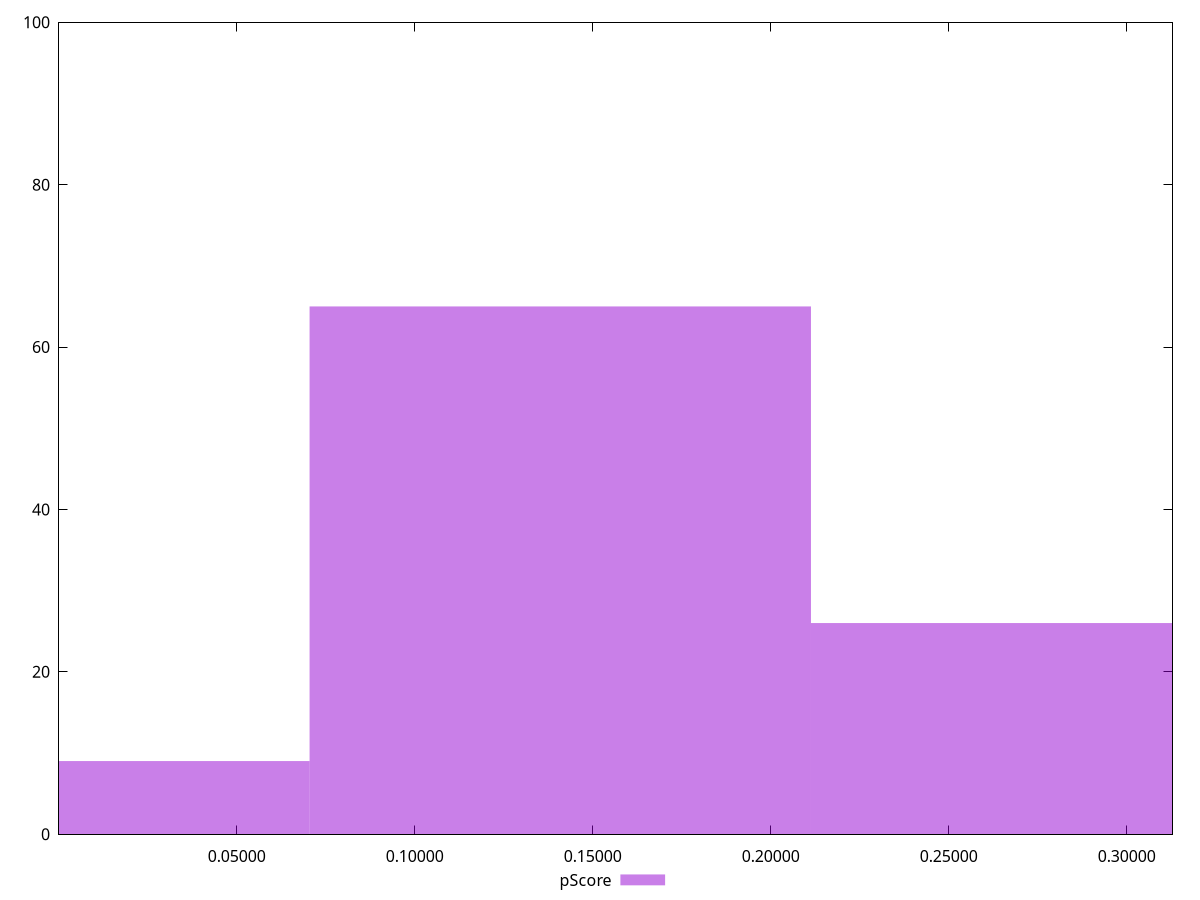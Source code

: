 reset

$pScore <<EOF
0.1408444112730029 65
0.2816888225460058 26
0 9
EOF

set key outside below
set boxwidth 0.1408444112730029
set xrange [0.00003646805741186476:0.31282162223881277]
set yrange [0:100]
set trange [0:100]
set style fill transparent solid 0.5 noborder
set terminal svg size 640, 490 enhanced background rgb 'white'
set output "reprap/speed-index/samples/pages+cached+noexternal+nomedia+nocss/pScore/histogram.svg"

plot $pScore title "pScore" with boxes

reset
